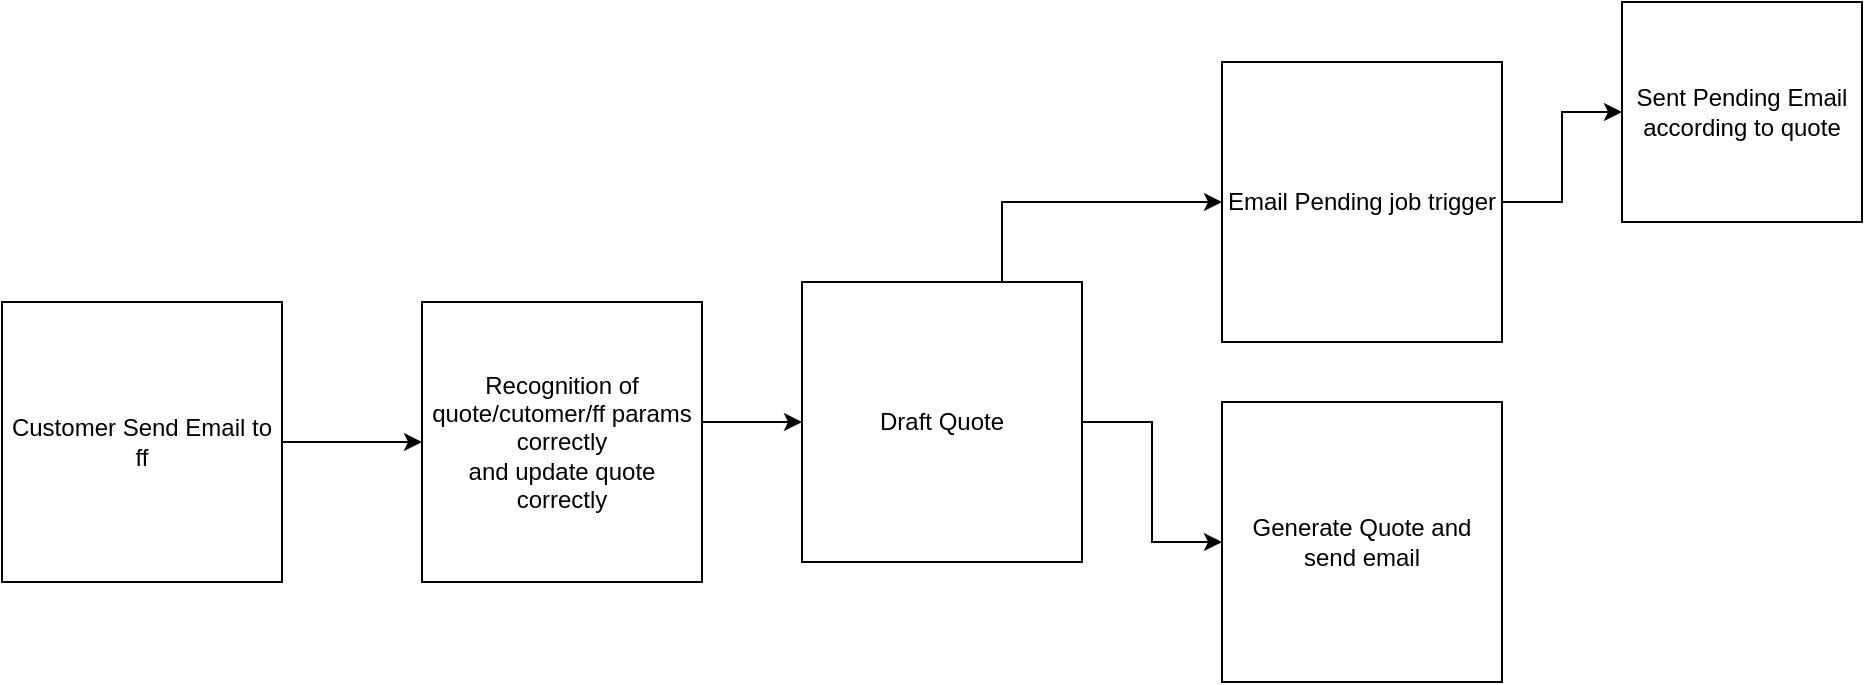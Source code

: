 <mxfile version="26.0.16">
  <diagram name="Page-1" id="6UAv0hcpv4R2xLbHXew6">
    <mxGraphModel dx="2284" dy="1810" grid="1" gridSize="10" guides="1" tooltips="1" connect="1" arrows="1" fold="1" page="1" pageScale="1" pageWidth="850" pageHeight="1100" math="0" shadow="0">
      <root>
        <mxCell id="0" />
        <mxCell id="1" parent="0" />
        <mxCell id="Svoit7e366wY4mwQaXgK-8" style="edgeStyle=orthogonalEdgeStyle;rounded=0;orthogonalLoop=1;jettySize=auto;html=1;exitX=1;exitY=0.5;exitDx=0;exitDy=0;entryX=0;entryY=0.5;entryDx=0;entryDy=0;" edge="1" parent="1" source="Svoit7e366wY4mwQaXgK-1" target="Svoit7e366wY4mwQaXgK-7">
          <mxGeometry relative="1" as="geometry" />
        </mxCell>
        <mxCell id="Svoit7e366wY4mwQaXgK-1" value="Customer Send Email to ff" style="whiteSpace=wrap;html=1;aspect=fixed;" vertex="1" parent="1">
          <mxGeometry x="-90" y="10" width="140" height="140" as="geometry" />
        </mxCell>
        <mxCell id="Svoit7e366wY4mwQaXgK-13" value="" style="edgeStyle=orthogonalEdgeStyle;rounded=0;orthogonalLoop=1;jettySize=auto;html=1;" edge="1" parent="1" source="Svoit7e366wY4mwQaXgK-3" target="Svoit7e366wY4mwQaXgK-12">
          <mxGeometry relative="1" as="geometry" />
        </mxCell>
        <mxCell id="Svoit7e366wY4mwQaXgK-3" value="Email Pending job trigger" style="whiteSpace=wrap;html=1;aspect=fixed;" vertex="1" parent="1">
          <mxGeometry x="520" y="-110" width="140" height="140" as="geometry" />
        </mxCell>
        <mxCell id="Svoit7e366wY4mwQaXgK-11" style="edgeStyle=orthogonalEdgeStyle;rounded=0;orthogonalLoop=1;jettySize=auto;html=1;exitX=1;exitY=0.75;exitDx=0;exitDy=0;entryX=0;entryY=0.5;entryDx=0;entryDy=0;" edge="1" parent="1" source="Svoit7e366wY4mwQaXgK-7" target="Svoit7e366wY4mwQaXgK-10">
          <mxGeometry relative="1" as="geometry">
            <Array as="points">
              <mxPoint x="260" y="70" />
            </Array>
          </mxGeometry>
        </mxCell>
        <mxCell id="Svoit7e366wY4mwQaXgK-7" value="Recognition of quote/cutomer/ff params correctly&lt;div&gt;and update quote correctly&lt;/div&gt;" style="whiteSpace=wrap;html=1;aspect=fixed;" vertex="1" parent="1">
          <mxGeometry x="120" y="10" width="140" height="140" as="geometry" />
        </mxCell>
        <mxCell id="Svoit7e366wY4mwQaXgK-14" style="edgeStyle=orthogonalEdgeStyle;rounded=0;orthogonalLoop=1;jettySize=auto;html=1;exitX=1;exitY=0.5;exitDx=0;exitDy=0;" edge="1" parent="1" source="Svoit7e366wY4mwQaXgK-10" target="Svoit7e366wY4mwQaXgK-3">
          <mxGeometry relative="1" as="geometry">
            <Array as="points">
              <mxPoint x="410" y="70" />
              <mxPoint x="410" y="-40" />
            </Array>
          </mxGeometry>
        </mxCell>
        <mxCell id="Svoit7e366wY4mwQaXgK-17" style="edgeStyle=orthogonalEdgeStyle;rounded=0;orthogonalLoop=1;jettySize=auto;html=1;exitX=1;exitY=0.5;exitDx=0;exitDy=0;" edge="1" parent="1" source="Svoit7e366wY4mwQaXgK-10" target="Svoit7e366wY4mwQaXgK-16">
          <mxGeometry relative="1" as="geometry" />
        </mxCell>
        <mxCell id="Svoit7e366wY4mwQaXgK-10" value="Draft Quote" style="whiteSpace=wrap;html=1;aspect=fixed;" vertex="1" parent="1">
          <mxGeometry x="310" width="140" height="140" as="geometry" />
        </mxCell>
        <mxCell id="Svoit7e366wY4mwQaXgK-12" value="Sent Pending Email according to quote" style="whiteSpace=wrap;html=1;" vertex="1" parent="1">
          <mxGeometry x="720" y="-140" width="120" height="110" as="geometry" />
        </mxCell>
        <mxCell id="Svoit7e366wY4mwQaXgK-16" value="Generate Quote and send email" style="whiteSpace=wrap;html=1;aspect=fixed;" vertex="1" parent="1">
          <mxGeometry x="520" y="60" width="140" height="140" as="geometry" />
        </mxCell>
      </root>
    </mxGraphModel>
  </diagram>
</mxfile>
